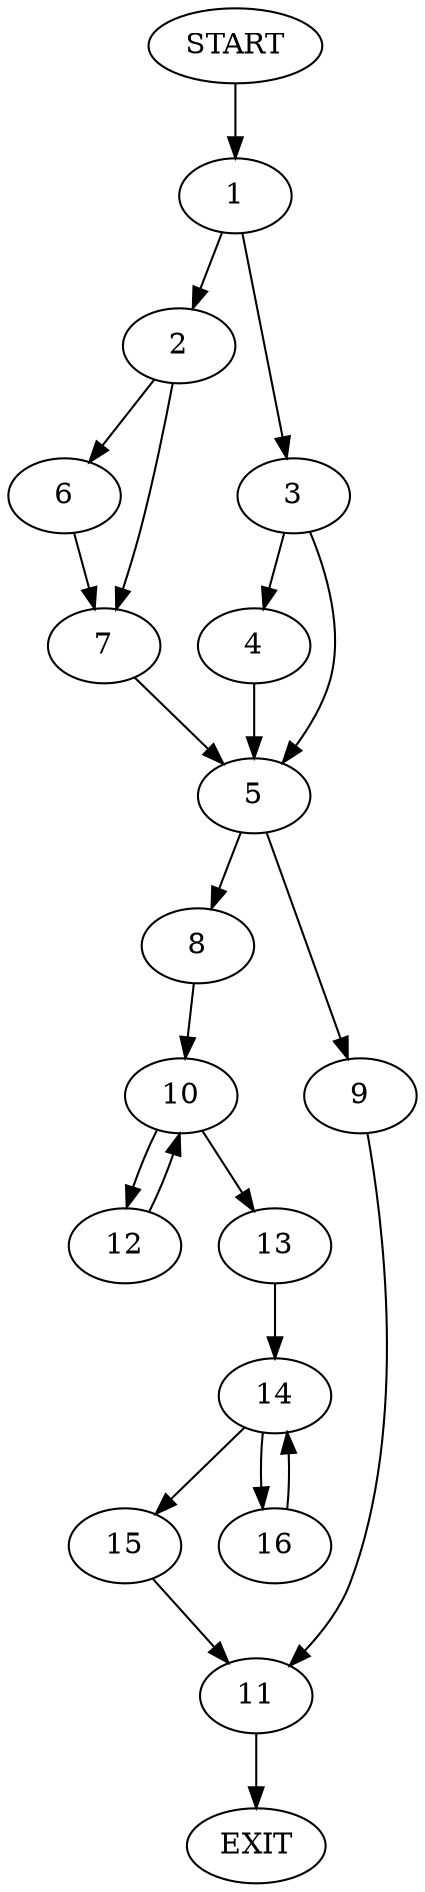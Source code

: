 digraph {
0 [label="START"]
17 [label="EXIT"]
0 -> 1
1 -> 2
1 -> 3
3 -> 4
3 -> 5
2 -> 6
2 -> 7
7 -> 5
6 -> 7
5 -> 8
5 -> 9
4 -> 5
8 -> 10
9 -> 11
11 -> 17
10 -> 12
10 -> 13
13 -> 14
12 -> 10
14 -> 15
14 -> 16
15 -> 11
16 -> 14
}

